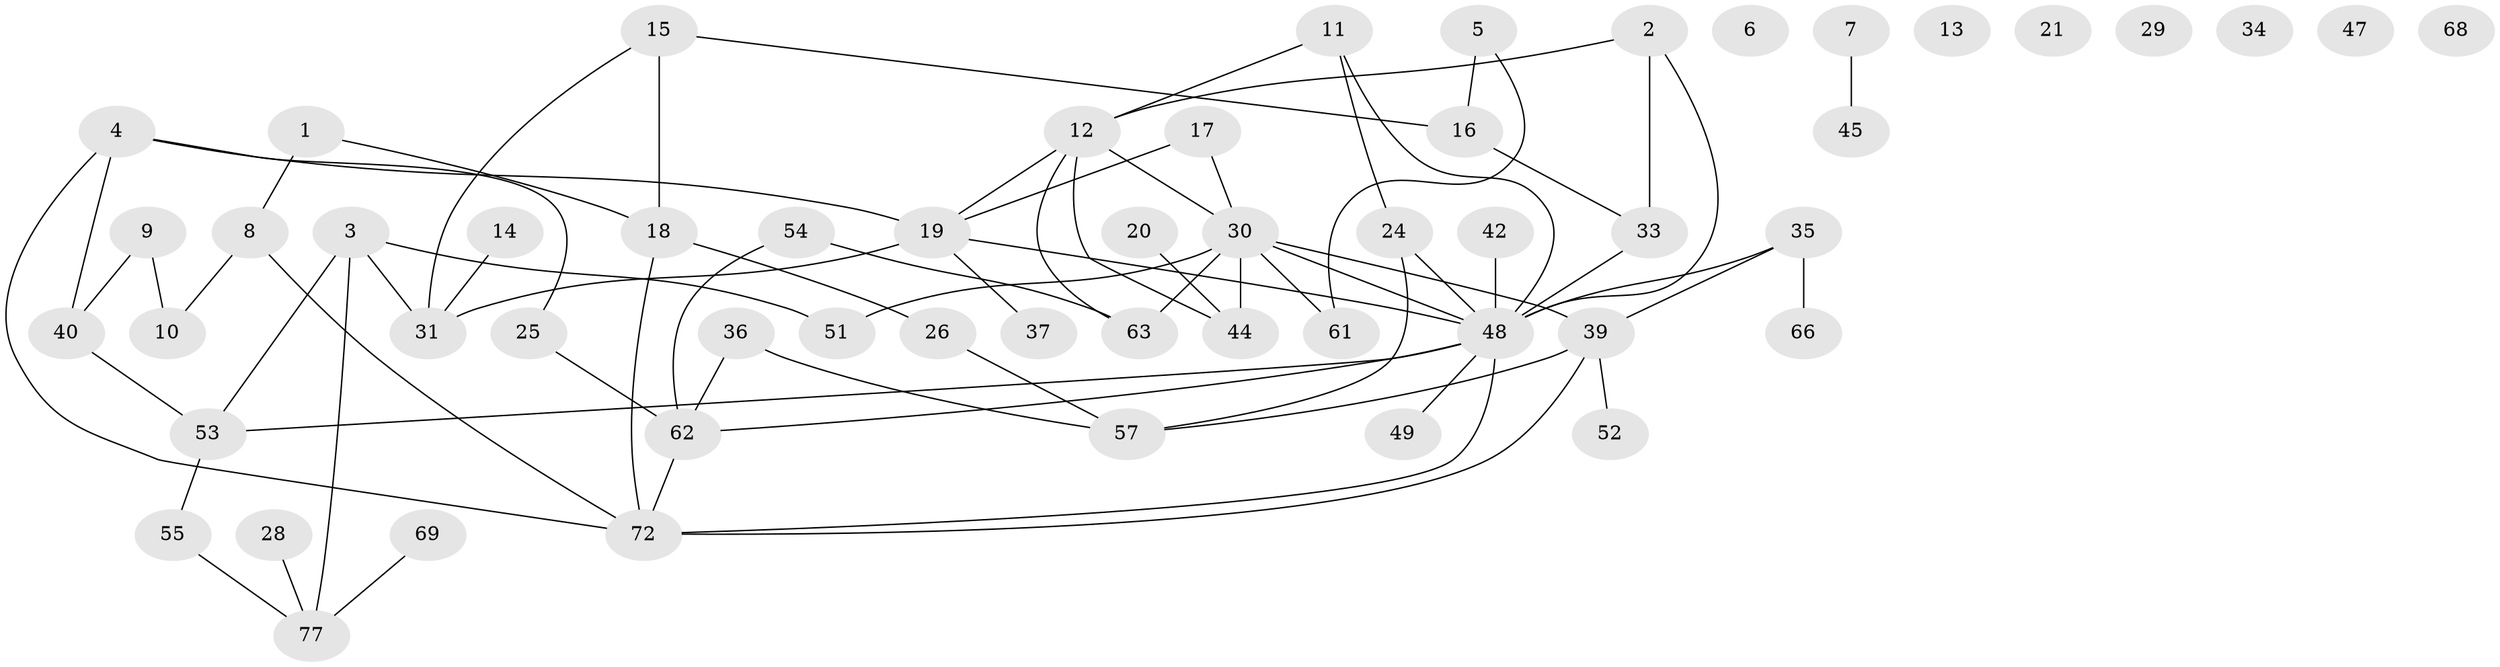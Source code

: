 // original degree distribution, {2: 0.32098765432098764, 3: 0.2222222222222222, 4: 0.1111111111111111, 0: 0.08641975308641975, 1: 0.1728395061728395, 5: 0.04938271604938271, 6: 0.012345679012345678, 7: 0.024691358024691357}
// Generated by graph-tools (version 1.1) at 2025/41/03/06/25 10:41:21]
// undirected, 55 vertices, 72 edges
graph export_dot {
graph [start="1"]
  node [color=gray90,style=filled];
  1 [super="+22"];
  2 [super="+41"];
  3;
  4;
  5;
  6;
  7 [super="+58"];
  8 [super="+70"];
  9;
  10;
  11;
  12 [super="+27"];
  13;
  14 [super="+64"];
  15 [super="+60"];
  16 [super="+38"];
  17 [super="+80"];
  18 [super="+56"];
  19 [super="+23"];
  20 [super="+32"];
  21;
  24 [super="+78"];
  25;
  26 [super="+50"];
  28;
  29;
  30 [super="+43"];
  31 [super="+46"];
  33;
  34;
  35 [super="+59"];
  36;
  37;
  39;
  40 [super="+76"];
  42;
  44;
  45;
  47;
  48 [super="+75"];
  49;
  51;
  52;
  53 [super="+71"];
  54;
  55 [super="+79"];
  57 [super="+73"];
  61;
  62 [super="+67"];
  63 [super="+65"];
  66;
  68;
  69;
  72 [super="+74"];
  77 [super="+81"];
  1 -- 8;
  1 -- 18;
  2 -- 33;
  2 -- 48;
  2 -- 12;
  3 -- 31;
  3 -- 51;
  3 -- 53;
  3 -- 77;
  4 -- 25;
  4 -- 72;
  4 -- 19;
  4 -- 40;
  5 -- 61;
  5 -- 16;
  7 -- 45;
  8 -- 10;
  8 -- 72;
  9 -- 10;
  9 -- 40;
  11 -- 12;
  11 -- 24;
  11 -- 48;
  12 -- 44;
  12 -- 19;
  12 -- 30;
  12 -- 63;
  14 -- 31;
  15 -- 16;
  15 -- 18;
  15 -- 31;
  16 -- 33;
  17 -- 30;
  17 -- 19;
  18 -- 26;
  18 -- 72;
  19 -- 37;
  19 -- 31;
  19 -- 48;
  20 -- 44;
  24 -- 57;
  24 -- 48;
  25 -- 62;
  26 -- 57;
  28 -- 77;
  30 -- 39;
  30 -- 44;
  30 -- 61;
  30 -- 51;
  30 -- 63;
  30 -- 48;
  33 -- 48;
  35 -- 66;
  35 -- 39;
  35 -- 48;
  36 -- 57;
  36 -- 62;
  39 -- 52;
  39 -- 72;
  39 -- 57;
  40 -- 53;
  42 -- 48;
  48 -- 49;
  48 -- 53;
  48 -- 72;
  48 -- 62;
  53 -- 55;
  54 -- 63;
  54 -- 62;
  55 -- 77;
  62 -- 72;
  69 -- 77;
}
